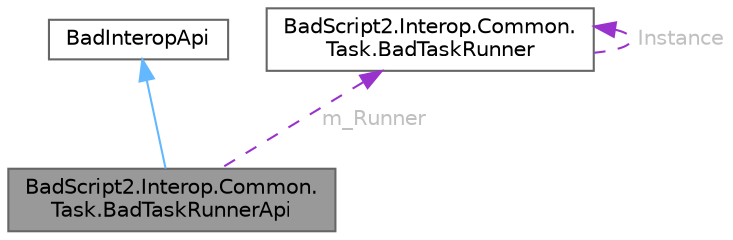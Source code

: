 digraph "BadScript2.Interop.Common.Task.BadTaskRunnerApi"
{
 // LATEX_PDF_SIZE
  bgcolor="transparent";
  edge [fontname=Helvetica,fontsize=10,labelfontname=Helvetica,labelfontsize=10];
  node [fontname=Helvetica,fontsize=10,shape=box,height=0.2,width=0.4];
  Node1 [id="Node000001",label="BadScript2.Interop.Common.\lTask.BadTaskRunnerApi",height=0.2,width=0.4,color="gray40", fillcolor="grey60", style="filled", fontcolor="black",tooltip="Implements the 'Concurrent' API."];
  Node2 -> Node1 [id="edge1_Node000001_Node000002",dir="back",color="steelblue1",style="solid",tooltip=" "];
  Node2 [id="Node000002",label="BadInteropApi",height=0.2,width=0.4,color="gray40", fillcolor="white", style="filled",URL="$class_bad_script2_1_1_runtime_1_1_interop_1_1_bad_interop_api.html",tooltip="Implements an Interop API for the BS2 Language."];
  Node3 -> Node1 [id="edge2_Node000001_Node000003",dir="back",color="darkorchid3",style="dashed",tooltip=" ",label=" m_Runner",fontcolor="grey" ];
  Node3 [id="Node000003",label="BadScript2.Interop.Common.\lTask.BadTaskRunner",height=0.2,width=0.4,color="gray40", fillcolor="white", style="filled",URL="$class_bad_script2_1_1_interop_1_1_common_1_1_task_1_1_bad_task_runner.html",tooltip="The BadScript Task Runner."];
  Node3 -> Node3 [id="edge3_Node000003_Node000003",dir="back",color="darkorchid3",style="dashed",tooltip=" ",label=" Instance",fontcolor="grey" ];
}
